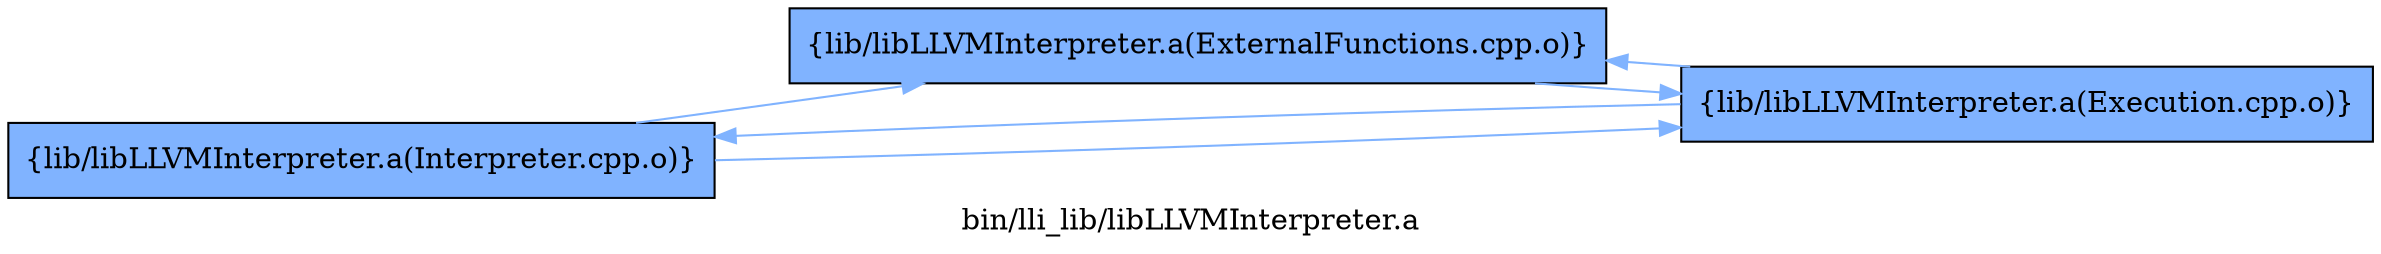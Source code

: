 digraph "bin/lli_lib/libLLVMInterpreter.a" {
	label="bin/lli_lib/libLLVMInterpreter.a";
	rankdir=LR;
	{ rank=same; Node0x5559b34bc4d8;  }

	Node0x5559b34bc4d8 [shape=record,shape=box,group=1,style=filled,fillcolor="0.600000 0.5 1",label="{lib/libLLVMInterpreter.a(Interpreter.cpp.o)}"];
	Node0x5559b34bc4d8 -> Node0x5559b34bd248[color="0.600000 0.5 1"];
	Node0x5559b34bc4d8 -> Node0x5559b34d6158[color="0.600000 0.5 1"];
	Node0x5559b34bd248 [shape=record,shape=box,group=1,style=filled,fillcolor="0.600000 0.5 1",label="{lib/libLLVMInterpreter.a(ExternalFunctions.cpp.o)}"];
	Node0x5559b34bd248 -> Node0x5559b34d6158[color="0.600000 0.5 1"];
	Node0x5559b34d6158 [shape=record,shape=box,group=1,style=filled,fillcolor="0.600000 0.5 1",label="{lib/libLLVMInterpreter.a(Execution.cpp.o)}"];
	Node0x5559b34d6158 -> Node0x5559b34bc4d8[color="0.600000 0.5 1"];
	Node0x5559b34d6158 -> Node0x5559b34bd248[color="0.600000 0.5 1"];
}
